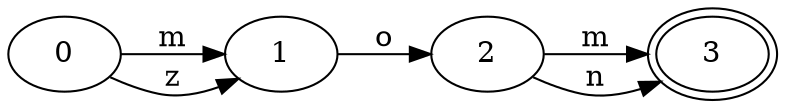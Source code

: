 digraph automaton {
  labelloc="l";
  labeljust="l";
  rankdir="LR";

  0 -> 1 [label="m"];
  1 -> 2 [label="o"];
  2 -> 3 [label="m"];
  2 -> 3 [label="n"];
  3 [peripheries=2];

  0 -> 1 [label="z"];
}
